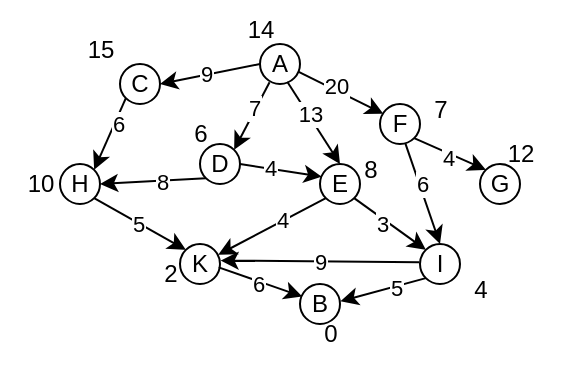 <mxfile version="24.4.0" type="device">
  <diagram name="Trang-1" id="CEv9GGvgCR3HvcKOMhlc">
    <mxGraphModel dx="527" dy="219" grid="1" gridSize="10" guides="1" tooltips="1" connect="1" arrows="1" fold="1" page="1" pageScale="1" pageWidth="827" pageHeight="1169" math="0" shadow="0">
      <root>
        <mxCell id="0" />
        <mxCell id="1" parent="0" />
        <mxCell id="TDWPTFryEG4kZZn46t1g-1" value="A" style="ellipse;whiteSpace=wrap;html=1;aspect=fixed;" vertex="1" parent="1">
          <mxGeometry x="270" y="220" width="20" height="20" as="geometry" />
        </mxCell>
        <mxCell id="TDWPTFryEG4kZZn46t1g-2" value="C" style="ellipse;whiteSpace=wrap;html=1;aspect=fixed;" vertex="1" parent="1">
          <mxGeometry x="200" y="230" width="20" height="20" as="geometry" />
        </mxCell>
        <mxCell id="TDWPTFryEG4kZZn46t1g-3" value="F" style="ellipse;whiteSpace=wrap;html=1;aspect=fixed;" vertex="1" parent="1">
          <mxGeometry x="330" y="250" width="20" height="20" as="geometry" />
        </mxCell>
        <mxCell id="TDWPTFryEG4kZZn46t1g-4" value="G" style="ellipse;whiteSpace=wrap;html=1;aspect=fixed;" vertex="1" parent="1">
          <mxGeometry x="380" y="280" width="20" height="20" as="geometry" />
        </mxCell>
        <mxCell id="TDWPTFryEG4kZZn46t1g-5" value="E" style="ellipse;whiteSpace=wrap;html=1;aspect=fixed;" vertex="1" parent="1">
          <mxGeometry x="300" y="280" width="20" height="20" as="geometry" />
        </mxCell>
        <mxCell id="TDWPTFryEG4kZZn46t1g-6" value="D" style="ellipse;whiteSpace=wrap;html=1;aspect=fixed;" vertex="1" parent="1">
          <mxGeometry x="240" y="270" width="20" height="20" as="geometry" />
        </mxCell>
        <mxCell id="TDWPTFryEG4kZZn46t1g-7" value="H" style="ellipse;whiteSpace=wrap;html=1;aspect=fixed;" vertex="1" parent="1">
          <mxGeometry x="170" y="280" width="20" height="20" as="geometry" />
        </mxCell>
        <mxCell id="TDWPTFryEG4kZZn46t1g-8" value="K" style="ellipse;whiteSpace=wrap;html=1;aspect=fixed;" vertex="1" parent="1">
          <mxGeometry x="230" y="320" width="20" height="20" as="geometry" />
        </mxCell>
        <mxCell id="TDWPTFryEG4kZZn46t1g-9" value="I" style="ellipse;whiteSpace=wrap;html=1;aspect=fixed;" vertex="1" parent="1">
          <mxGeometry x="350" y="320" width="20" height="20" as="geometry" />
        </mxCell>
        <mxCell id="TDWPTFryEG4kZZn46t1g-10" value="B" style="ellipse;whiteSpace=wrap;html=1;aspect=fixed;" vertex="1" parent="1">
          <mxGeometry x="290" y="340" width="20" height="20" as="geometry" />
        </mxCell>
        <mxCell id="TDWPTFryEG4kZZn46t1g-12" value="" style="endArrow=classic;html=1;rounded=0;entryX=1;entryY=0.5;entryDx=0;entryDy=0;exitX=0;exitY=0.5;exitDx=0;exitDy=0;" edge="1" parent="1" source="TDWPTFryEG4kZZn46t1g-1" target="TDWPTFryEG4kZZn46t1g-2">
          <mxGeometry width="50" height="50" relative="1" as="geometry">
            <mxPoint x="210" y="270" as="sourcePoint" />
            <mxPoint x="260" y="220" as="targetPoint" />
          </mxGeometry>
        </mxCell>
        <mxCell id="TDWPTFryEG4kZZn46t1g-33" value="9" style="edgeLabel;html=1;align=center;verticalAlign=middle;resizable=0;points=[];" vertex="1" connectable="0" parent="TDWPTFryEG4kZZn46t1g-12">
          <mxGeometry x="0.069" y="-1" relative="1" as="geometry">
            <mxPoint as="offset" />
          </mxGeometry>
        </mxCell>
        <mxCell id="TDWPTFryEG4kZZn46t1g-13" value="" style="endArrow=classic;html=1;rounded=0;entryX=1;entryY=0;entryDx=0;entryDy=0;exitX=0;exitY=1;exitDx=0;exitDy=0;" edge="1" parent="1" source="TDWPTFryEG4kZZn46t1g-2" target="TDWPTFryEG4kZZn46t1g-7">
          <mxGeometry width="50" height="50" relative="1" as="geometry">
            <mxPoint x="210" y="270" as="sourcePoint" />
            <mxPoint x="260" y="220" as="targetPoint" />
          </mxGeometry>
        </mxCell>
        <mxCell id="TDWPTFryEG4kZZn46t1g-45" value="6" style="edgeLabel;html=1;align=center;verticalAlign=middle;resizable=0;points=[];" vertex="1" connectable="0" parent="TDWPTFryEG4kZZn46t1g-13">
          <mxGeometry x="-0.341" y="1" relative="1" as="geometry">
            <mxPoint as="offset" />
          </mxGeometry>
        </mxCell>
        <mxCell id="TDWPTFryEG4kZZn46t1g-14" value="" style="endArrow=classic;html=1;rounded=0;entryX=1;entryY=0;entryDx=0;entryDy=0;exitX=0.239;exitY=0.957;exitDx=0;exitDy=0;exitPerimeter=0;" edge="1" parent="1" source="TDWPTFryEG4kZZn46t1g-1" target="TDWPTFryEG4kZZn46t1g-6">
          <mxGeometry width="50" height="50" relative="1" as="geometry">
            <mxPoint x="210" y="300" as="sourcePoint" />
            <mxPoint x="260" y="250" as="targetPoint" />
          </mxGeometry>
        </mxCell>
        <mxCell id="TDWPTFryEG4kZZn46t1g-32" value="7" style="edgeLabel;html=1;align=center;verticalAlign=middle;resizable=0;points=[];" vertex="1" connectable="0" parent="TDWPTFryEG4kZZn46t1g-14">
          <mxGeometry x="-0.202" y="-1" relative="1" as="geometry">
            <mxPoint as="offset" />
          </mxGeometry>
        </mxCell>
        <mxCell id="TDWPTFryEG4kZZn46t1g-15" value="" style="endArrow=classic;html=1;rounded=0;entryX=1;entryY=0.5;entryDx=0;entryDy=0;exitX=0;exitY=1;exitDx=0;exitDy=0;" edge="1" parent="1" source="TDWPTFryEG4kZZn46t1g-6" target="TDWPTFryEG4kZZn46t1g-7">
          <mxGeometry width="50" height="50" relative="1" as="geometry">
            <mxPoint x="210" y="300" as="sourcePoint" />
            <mxPoint x="260" y="250" as="targetPoint" />
          </mxGeometry>
        </mxCell>
        <mxCell id="TDWPTFryEG4kZZn46t1g-44" value="8" style="edgeLabel;html=1;align=center;verticalAlign=middle;resizable=0;points=[];" vertex="1" connectable="0" parent="TDWPTFryEG4kZZn46t1g-15">
          <mxGeometry x="-0.142" relative="1" as="geometry">
            <mxPoint as="offset" />
          </mxGeometry>
        </mxCell>
        <mxCell id="TDWPTFryEG4kZZn46t1g-16" value="" style="endArrow=classic;html=1;rounded=0;entryX=0.083;entryY=0.246;entryDx=0;entryDy=0;entryPerimeter=0;exitX=0.968;exitY=0.697;exitDx=0;exitDy=0;exitPerimeter=0;" edge="1" parent="1" source="TDWPTFryEG4kZZn46t1g-1" target="TDWPTFryEG4kZZn46t1g-3">
          <mxGeometry width="50" height="50" relative="1" as="geometry">
            <mxPoint x="290" y="290" as="sourcePoint" />
            <mxPoint x="340" y="240" as="targetPoint" />
          </mxGeometry>
        </mxCell>
        <mxCell id="TDWPTFryEG4kZZn46t1g-30" value="20" style="edgeLabel;html=1;align=center;verticalAlign=middle;resizable=0;points=[];" vertex="1" connectable="0" parent="TDWPTFryEG4kZZn46t1g-16">
          <mxGeometry x="-0.326" y="-1" relative="1" as="geometry">
            <mxPoint x="5" y="-1" as="offset" />
          </mxGeometry>
        </mxCell>
        <mxCell id="TDWPTFryEG4kZZn46t1g-17" value="" style="endArrow=classic;html=1;rounded=0;entryX=0.045;entryY=0.319;entryDx=0;entryDy=0;entryPerimeter=0;exitX=1;exitY=0.5;exitDx=0;exitDy=0;" edge="1" parent="1" source="TDWPTFryEG4kZZn46t1g-6" target="TDWPTFryEG4kZZn46t1g-5">
          <mxGeometry width="50" height="50" relative="1" as="geometry">
            <mxPoint x="270" y="280" as="sourcePoint" />
            <mxPoint x="340" y="240" as="targetPoint" />
          </mxGeometry>
        </mxCell>
        <mxCell id="TDWPTFryEG4kZZn46t1g-42" value="4" style="edgeLabel;html=1;align=center;verticalAlign=middle;resizable=0;points=[];" vertex="1" connectable="0" parent="TDWPTFryEG4kZZn46t1g-17">
          <mxGeometry x="-0.305" relative="1" as="geometry">
            <mxPoint as="offset" />
          </mxGeometry>
        </mxCell>
        <mxCell id="TDWPTFryEG4kZZn46t1g-19" value="" style="endArrow=classic;html=1;rounded=0;entryX=0.5;entryY=0;entryDx=0;entryDy=0;exitX=0.682;exitY=0.944;exitDx=0;exitDy=0;exitPerimeter=0;" edge="1" parent="1" source="TDWPTFryEG4kZZn46t1g-1" target="TDWPTFryEG4kZZn46t1g-5">
          <mxGeometry width="50" height="50" relative="1" as="geometry">
            <mxPoint x="290" y="290" as="sourcePoint" />
            <mxPoint x="340" y="240" as="targetPoint" />
          </mxGeometry>
        </mxCell>
        <mxCell id="TDWPTFryEG4kZZn46t1g-31" value="13" style="edgeLabel;html=1;align=center;verticalAlign=middle;resizable=0;points=[];" vertex="1" connectable="0" parent="TDWPTFryEG4kZZn46t1g-19">
          <mxGeometry x="-0.328" y="1" relative="1" as="geometry">
            <mxPoint x="1" y="3" as="offset" />
          </mxGeometry>
        </mxCell>
        <mxCell id="TDWPTFryEG4kZZn46t1g-21" value="" style="endArrow=classic;html=1;rounded=0;entryX=0;entryY=0;entryDx=0;entryDy=0;exitX=1;exitY=1;exitDx=0;exitDy=0;" edge="1" parent="1" source="TDWPTFryEG4kZZn46t1g-5" target="TDWPTFryEG4kZZn46t1g-9">
          <mxGeometry width="50" height="50" relative="1" as="geometry">
            <mxPoint x="280" y="330" as="sourcePoint" />
            <mxPoint x="330" y="280" as="targetPoint" />
          </mxGeometry>
        </mxCell>
        <mxCell id="TDWPTFryEG4kZZn46t1g-39" value="3" style="edgeLabel;html=1;align=center;verticalAlign=middle;resizable=0;points=[];" vertex="1" connectable="0" parent="TDWPTFryEG4kZZn46t1g-21">
          <mxGeometry x="-0.626" y="1" relative="1" as="geometry">
            <mxPoint x="6" y="9" as="offset" />
          </mxGeometry>
        </mxCell>
        <mxCell id="TDWPTFryEG4kZZn46t1g-22" value="" style="endArrow=classic;html=1;rounded=0;entryX=0;entryY=0;entryDx=0;entryDy=0;exitX=1;exitY=1;exitDx=0;exitDy=0;" edge="1" parent="1" source="TDWPTFryEG4kZZn46t1g-3" target="TDWPTFryEG4kZZn46t1g-4">
          <mxGeometry width="50" height="50" relative="1" as="geometry">
            <mxPoint x="280" y="330" as="sourcePoint" />
            <mxPoint x="330" y="280" as="targetPoint" />
          </mxGeometry>
        </mxCell>
        <mxCell id="TDWPTFryEG4kZZn46t1g-36" value="4" style="edgeLabel;html=1;align=center;verticalAlign=middle;resizable=0;points=[];" vertex="1" connectable="0" parent="TDWPTFryEG4kZZn46t1g-22">
          <mxGeometry x="-0.034" y="-2" relative="1" as="geometry">
            <mxPoint as="offset" />
          </mxGeometry>
        </mxCell>
        <mxCell id="TDWPTFryEG4kZZn46t1g-23" value="" style="endArrow=classic;html=1;rounded=0;entryX=0.5;entryY=0;entryDx=0;entryDy=0;exitX=0.638;exitY=0.998;exitDx=0;exitDy=0;exitPerimeter=0;" edge="1" parent="1" source="TDWPTFryEG4kZZn46t1g-3" target="TDWPTFryEG4kZZn46t1g-9">
          <mxGeometry width="50" height="50" relative="1" as="geometry">
            <mxPoint x="280" y="330" as="sourcePoint" />
            <mxPoint x="330" y="280" as="targetPoint" />
          </mxGeometry>
        </mxCell>
        <mxCell id="TDWPTFryEG4kZZn46t1g-40" value="6" style="edgeLabel;html=1;align=center;verticalAlign=middle;resizable=0;points=[];" vertex="1" connectable="0" parent="TDWPTFryEG4kZZn46t1g-23">
          <mxGeometry x="-0.189" y="1" relative="1" as="geometry">
            <mxPoint as="offset" />
          </mxGeometry>
        </mxCell>
        <mxCell id="TDWPTFryEG4kZZn46t1g-24" value="" style="endArrow=classic;html=1;rounded=0;entryX=0.958;entryY=0.267;entryDx=0;entryDy=0;entryPerimeter=0;exitX=0;exitY=1;exitDx=0;exitDy=0;" edge="1" parent="1" source="TDWPTFryEG4kZZn46t1g-5" target="TDWPTFryEG4kZZn46t1g-8">
          <mxGeometry width="50" height="50" relative="1" as="geometry">
            <mxPoint x="280" y="330" as="sourcePoint" />
            <mxPoint x="330" y="280" as="targetPoint" />
          </mxGeometry>
        </mxCell>
        <mxCell id="TDWPTFryEG4kZZn46t1g-49" value="4" style="edgeLabel;html=1;align=center;verticalAlign=middle;resizable=0;points=[];" vertex="1" connectable="0" parent="TDWPTFryEG4kZZn46t1g-24">
          <mxGeometry x="-0.19" y="-1" relative="1" as="geometry">
            <mxPoint as="offset" />
          </mxGeometry>
        </mxCell>
        <mxCell id="TDWPTFryEG4kZZn46t1g-25" value="" style="endArrow=classic;html=1;rounded=0;entryX=0.056;entryY=0.313;entryDx=0;entryDy=0;entryPerimeter=0;exitX=0.966;exitY=0.584;exitDx=0;exitDy=0;exitPerimeter=0;" edge="1" parent="1" source="TDWPTFryEG4kZZn46t1g-8" target="TDWPTFryEG4kZZn46t1g-10">
          <mxGeometry width="50" height="50" relative="1" as="geometry">
            <mxPoint x="250" y="340" as="sourcePoint" />
            <mxPoint x="300" y="290" as="targetPoint" />
          </mxGeometry>
        </mxCell>
        <mxCell id="TDWPTFryEG4kZZn46t1g-51" value="6" style="edgeLabel;html=1;align=center;verticalAlign=middle;resizable=0;points=[];" vertex="1" connectable="0" parent="TDWPTFryEG4kZZn46t1g-25">
          <mxGeometry x="-0.081" y="-1" relative="1" as="geometry">
            <mxPoint as="offset" />
          </mxGeometry>
        </mxCell>
        <mxCell id="TDWPTFryEG4kZZn46t1g-26" value="" style="endArrow=classic;html=1;rounded=0;entryX=1.009;entryY=0.431;entryDx=0;entryDy=0;entryPerimeter=0;exitX=0;exitY=1;exitDx=0;exitDy=0;" edge="1" parent="1" source="TDWPTFryEG4kZZn46t1g-9" target="TDWPTFryEG4kZZn46t1g-10">
          <mxGeometry width="50" height="50" relative="1" as="geometry">
            <mxPoint x="270" y="340" as="sourcePoint" />
            <mxPoint x="320" y="290" as="targetPoint" />
          </mxGeometry>
        </mxCell>
        <mxCell id="TDWPTFryEG4kZZn46t1g-52" value="5" style="edgeLabel;html=1;align=center;verticalAlign=middle;resizable=0;points=[];" vertex="1" connectable="0" parent="TDWPTFryEG4kZZn46t1g-26">
          <mxGeometry x="-0.279" y="1" relative="1" as="geometry">
            <mxPoint as="offset" />
          </mxGeometry>
        </mxCell>
        <mxCell id="TDWPTFryEG4kZZn46t1g-27" value="" style="endArrow=classic;html=1;rounded=0;entryX=1.015;entryY=0.413;entryDx=0;entryDy=0;entryPerimeter=0;exitX=-0.015;exitY=0.454;exitDx=0;exitDy=0;exitPerimeter=0;" edge="1" parent="1" source="TDWPTFryEG4kZZn46t1g-9" target="TDWPTFryEG4kZZn46t1g-8">
          <mxGeometry width="50" height="50" relative="1" as="geometry">
            <mxPoint x="270" y="340" as="sourcePoint" />
            <mxPoint x="320" y="290" as="targetPoint" />
          </mxGeometry>
        </mxCell>
        <mxCell id="TDWPTFryEG4kZZn46t1g-50" value="9" style="edgeLabel;html=1;align=center;verticalAlign=middle;resizable=0;points=[];" vertex="1" connectable="0" parent="TDWPTFryEG4kZZn46t1g-27">
          <mxGeometry x="-0.005" relative="1" as="geometry">
            <mxPoint as="offset" />
          </mxGeometry>
        </mxCell>
        <mxCell id="TDWPTFryEG4kZZn46t1g-28" value="" style="endArrow=classic;html=1;rounded=0;entryX=0;entryY=0;entryDx=0;entryDy=0;exitX=1;exitY=1;exitDx=0;exitDy=0;" edge="1" parent="1" source="TDWPTFryEG4kZZn46t1g-7" target="TDWPTFryEG4kZZn46t1g-8">
          <mxGeometry width="50" height="50" relative="1" as="geometry">
            <mxPoint x="270" y="350" as="sourcePoint" />
            <mxPoint x="320" y="300" as="targetPoint" />
          </mxGeometry>
        </mxCell>
        <mxCell id="TDWPTFryEG4kZZn46t1g-47" value="5" style="edgeLabel;html=1;align=center;verticalAlign=middle;resizable=0;points=[];" vertex="1" connectable="0" parent="TDWPTFryEG4kZZn46t1g-28">
          <mxGeometry x="-0.053" relative="1" as="geometry">
            <mxPoint as="offset" />
          </mxGeometry>
        </mxCell>
        <mxCell id="TDWPTFryEG4kZZn46t1g-29" value="14" style="text;html=1;align=center;verticalAlign=middle;resizable=0;points=[];autosize=1;strokeColor=none;fillColor=none;" vertex="1" parent="1">
          <mxGeometry x="250" y="198" width="40" height="30" as="geometry" />
        </mxCell>
        <mxCell id="TDWPTFryEG4kZZn46t1g-34" value="15" style="text;html=1;align=center;verticalAlign=middle;resizable=0;points=[];autosize=1;strokeColor=none;fillColor=none;" vertex="1" parent="1">
          <mxGeometry x="170" y="208" width="40" height="30" as="geometry" />
        </mxCell>
        <mxCell id="TDWPTFryEG4kZZn46t1g-35" value="7" style="text;html=1;align=center;verticalAlign=middle;resizable=0;points=[];autosize=1;strokeColor=none;fillColor=none;" vertex="1" parent="1">
          <mxGeometry x="345" y="238" width="30" height="30" as="geometry" />
        </mxCell>
        <mxCell id="TDWPTFryEG4kZZn46t1g-37" value="12" style="text;html=1;align=center;verticalAlign=middle;resizable=0;points=[];autosize=1;strokeColor=none;fillColor=none;" vertex="1" parent="1">
          <mxGeometry x="380" y="260" width="40" height="30" as="geometry" />
        </mxCell>
        <mxCell id="TDWPTFryEG4kZZn46t1g-38" value="4" style="text;html=1;align=center;verticalAlign=middle;resizable=0;points=[];autosize=1;strokeColor=none;fillColor=none;" vertex="1" parent="1">
          <mxGeometry x="365" y="328" width="30" height="30" as="geometry" />
        </mxCell>
        <mxCell id="TDWPTFryEG4kZZn46t1g-41" value="8" style="text;html=1;align=center;verticalAlign=middle;resizable=0;points=[];autosize=1;strokeColor=none;fillColor=none;" vertex="1" parent="1">
          <mxGeometry x="310" y="268" width="30" height="30" as="geometry" />
        </mxCell>
        <mxCell id="TDWPTFryEG4kZZn46t1g-43" value="6" style="text;html=1;align=center;verticalAlign=middle;resizable=0;points=[];autosize=1;strokeColor=none;fillColor=none;" vertex="1" parent="1">
          <mxGeometry x="225" y="250" width="30" height="30" as="geometry" />
        </mxCell>
        <mxCell id="TDWPTFryEG4kZZn46t1g-46" value="10" style="text;html=1;align=center;verticalAlign=middle;resizable=0;points=[];autosize=1;strokeColor=none;fillColor=none;" vertex="1" parent="1">
          <mxGeometry x="140" y="275" width="40" height="30" as="geometry" />
        </mxCell>
        <mxCell id="TDWPTFryEG4kZZn46t1g-48" value="2" style="text;html=1;align=center;verticalAlign=middle;resizable=0;points=[];autosize=1;strokeColor=none;fillColor=none;" vertex="1" parent="1">
          <mxGeometry x="210" y="320" width="30" height="30" as="geometry" />
        </mxCell>
        <mxCell id="TDWPTFryEG4kZZn46t1g-53" value="0" style="text;html=1;align=center;verticalAlign=middle;resizable=0;points=[];autosize=1;strokeColor=none;fillColor=none;" vertex="1" parent="1">
          <mxGeometry x="290" y="350" width="30" height="30" as="geometry" />
        </mxCell>
      </root>
    </mxGraphModel>
  </diagram>
</mxfile>
